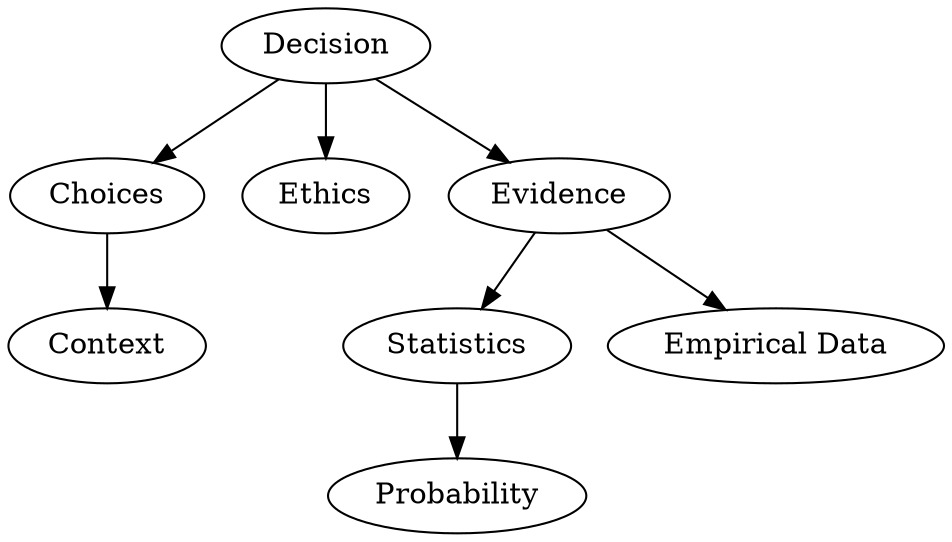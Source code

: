 digraph G {

  /*
  TODO
  A weird concept related to freedom
  that humans think they can do

  Any agent that can
    make optimal decisions in relation to its goals
  is undistinguishable from a maximally intelligent agent

  Decision ties into Systems Theory concepts
  could use to more easily explain it
  */
  "Decision";

  // All possible decisions you could make in current context
  "Choices"

  // Evolutionarily evolved decision constraint
  // that optimizes for good (<- TODO) of systems of agents
  "Ethics";

  // information that comes from context
  "Evidence"

  /*
    TODO context needs to be abstracted away from the Laws of Physics
    -- the semantics need to function in any type of reality irregardless of physics
    -- senses - inputs (consciousness O.O)
    -- example contexts:
        - being somewhere in physical reality
        - virtual context - being an agent inside of a virtual world like a game
        - simulation context - we ourselves could be in a simulation
                            - mostly irrelevant for daily lives but fu -}
  {-  spacetime coordinate
      - 3D location
      - time             -}
  */
  "Context";

  "Decision" -> "Choices";

  "Decision" -> "Ethics";

  "Decision" -> "Evidence";

  "Choices" -> "Context";

  "Evidence" -> "Statistics";

  "Evidence" -> "Empirical Data";

  "Statistics" -> "Probability";
}